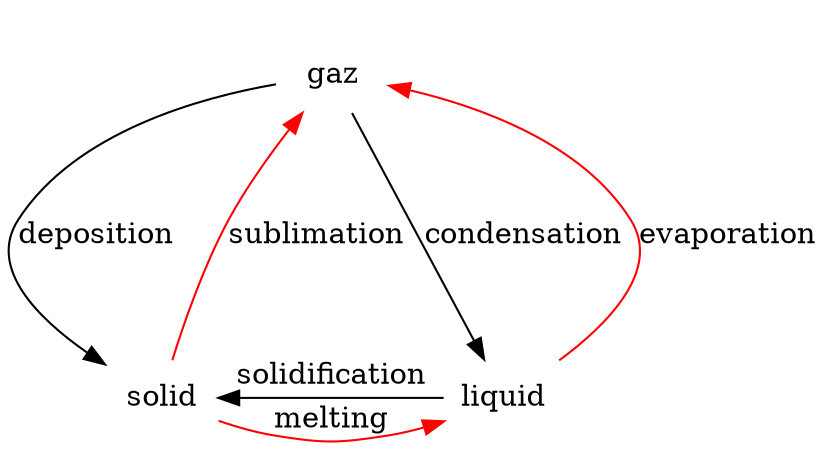 digraph states {
    ratio=1
    // splines=false
    node[shape=plaintext]
    gaz    -> solid  [label=deposition]
    gaz    -> liquid [label=condensation]
    solid  -> gaz    [label=sublimation,color=red]
    solid  -> liquid [label=melting,color=red]
    liquid -> solid  [label=solidification]
    liquid -> gaz    [label=evaporation,color=red]
    {rank=same solid liquid}
}
